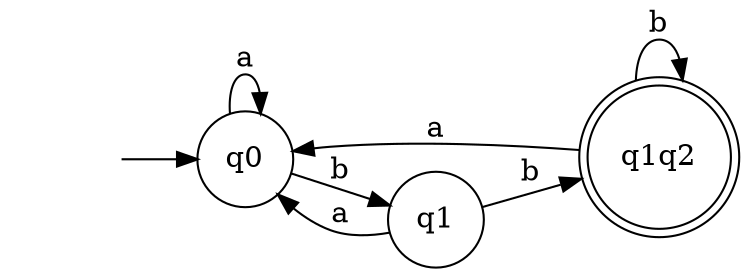 digraph "DFA Visualization2" {
	graph [rankdir=LR]
	"" [label="" shape=plaintext]
	q1q2 [label=q1q2 shape=doublecircle]
	q0 [label=q0 shape=circle]
	q1 [label=q1 shape=circle]
	"" -> q0 [label=""]
	q0 -> q1 [label=b]
	q0 -> q0 [label=a]
	q1 -> q1q2 [label=b]
	q1 -> q0 [label=a]
	q1q2 -> q1q2 [label=b]
	q1q2 -> q0 [label=a]
}
